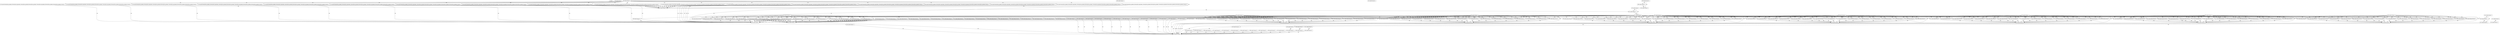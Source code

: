 digraph G {
  "1: match () ...
" [shape=box, ];
  "80: match (event_id) ...
" [shape=box, ];
  "86: match (event_id) ...
" [shape=box, ];
  "105: match (forward_flow_ip_header_2,forward_flow_udp_header_1,forward_flow_ip_header_6,forward_flow_ip_header_7,forward_flow_udp_header_0,forward_flow_ip_header_4,forward_flow_ip_header_5,event_id) ...
" [
  shape=box, ];
  "110: match (forward_flow_ip_header_2,forward_flow_udp_header_1,forward_flow_ip_header_6,forward_flow_ip_header_7,forward_flow_udp_header_0,forward_flow_ip_header_4,forward_flow_ip_header_5,event_id) ...
" [
  shape=box, ];
  "115: match (forward_flow_ip_header_2,forward_flow_udp_header_1,forward_flow_ip_header_6,forward_flow_ip_header_7,forward_flow_udp_header_0,forward_flow_ip_header_4,forward_flow_ip_header_5,event_id) ...
" [
  shape=box, ];
  "120: match (forward_flow_ip_header_2,forward_flow_udp_header_1,forward_flow_ip_header_6,forward_flow_ip_header_7,forward_flow_udp_header_0,forward_flow_ip_header_4,forward_flow_ip_header_5,event_id) ...
" [
  shape=box, ];
  "125: match (forward_flow_ip_header_2,forward_flow_udp_header_1,forward_flow_ip_header_6,forward_flow_ip_header_7,forward_flow_udp_header_0,forward_flow_ip_header_4,forward_flow_ip_header_5,event_id) ...
" [
  shape=box, ];
  "130: match (forward_flow_ip_header_2,forward_flow_udp_header_1,forward_flow_ip_header_6,forward_flow_ip_header_7,forward_flow_udp_header_0,forward_flow_ip_header_4,forward_flow_ip_header_5,event_id) ...
" [
  shape=box, ];
  "135: match (forward_flow_ip_header_2,forward_flow_udp_header_1,forward_flow_ip_header_6,forward_flow_ip_header_7,forward_flow_udp_header_0,forward_flow_ip_header_4,forward_flow_ip_header_5,event_id) ...
" [
  shape=box, ];
  "140: match (forward_flow_ip_header_2,forward_flow_udp_header_1,forward_flow_ip_header_6,forward_flow_ip_header_7,forward_flow_udp_header_0,forward_flow_ip_header_4,forward_flow_ip_header_5,event_id) ...
" [
  shape=box, ];
  "145: match (forward_flow_ip_header_2,forward_flow_udp_header_1,forward_flow_ip_header_6,forward_flow_ip_header_7,forward_flow_udp_header_0,forward_flow_ip_header_4,forward_flow_ip_header_5,event_id) ...
" [
  shape=box, ];
  "150: match (forward_flow_ip_header_2,forward_flow_udp_header_1,forward_flow_ip_header_6,forward_flow_ip_header_7,forward_flow_udp_header_0,forward_flow_ip_header_4,forward_flow_ip_header_5,event_id) ...
" [
  shape=box, ];
  "155: match (forward_flow_ip_header_2,forward_flow_udp_header_1,forward_flow_ip_header_6,forward_flow_ip_header_7,forward_flow_udp_header_0,forward_flow_ip_header_4,forward_flow_ip_header_5,event_id) ...
" [
  shape=box, ];
  "160: match (forward_flow_ip_header_2,forward_flow_udp_header_1,forward_flow_ip_header_6,forward_flow_ip_header_7,forward_flow_udp_header_0,forward_flow_ip_header_4,forward_flow_ip_header_5,event_id) ...
" [
  shape=box, ];
  "165: match (forward_flow_ip_header_2,forward_flow_udp_header_1,forward_flow_ip_header_6,forward_flow_ip_header_7,forward_flow_udp_header_0,forward_flow_ip_header_4,forward_flow_ip_header_5,event_id) ...
" [
  shape=box, ];
  "170: match (forward_flow_ip_header_2,forward_flow_udp_header_1,forward_flow_ip_header_6,forward_flow_ip_header_7,forward_flow_udp_header_0,forward_flow_ip_header_4,forward_flow_ip_header_5,event_id) ...
" [
  shape=box, ];
  "175: match (forward_flow_ip_header_2,forward_flow_udp_header_1,forward_flow_ip_header_6,forward_flow_ip_header_7,forward_flow_udp_header_0,forward_flow_ip_header_4,forward_flow_ip_header_5,event_id) ...
" [
  shape=box, ];
  "180: match (forward_flow_ip_header_2,forward_flow_udp_header_1,forward_flow_ip_header_6,forward_flow_ip_header_7,forward_flow_udp_header_0,forward_flow_ip_header_4,forward_flow_ip_header_5,event_id) ...
" [
  shape=box, ];
  "185: match (forward_flow_ip_header_2,forward_flow_udp_header_1,forward_flow_ip_header_6,forward_flow_ip_header_7,forward_flow_udp_header_0,forward_flow_ip_header_4,forward_flow_ip_header_5,event_id) ...
" [
  shape=box, ];
  "190: match (forward_flow_ip_header_2,forward_flow_udp_header_1,forward_flow_ip_header_6,forward_flow_ip_header_7,forward_flow_udp_header_0,forward_flow_ip_header_4,forward_flow_ip_header_5,event_id) ...
" [
  shape=box, ];
  "197: match (event_id) ...
" [shape=box, ];
  "200: match (event_id) ...
" [shape=box, ];
  "221: match (event_id) ...
" [shape=box, ];
  "227: match (event_id) ...
" [shape=box, ];
  "234: match (event_id) ...
" [shape=box, ];
  "240: match (event_id) ...
" [shape=box, ];
  "247: match (event_id) ...
" [shape=box, ];
  "254: match (event_id) ...
" [shape=box, ];
  "261: match (event_id) ...
" [shape=box, ];
  "268: match (event_id) ...
" [shape=box, ];
  "275: match (event_id) ...
" [shape=box, ];
  "282: match (event_id) ...
" [shape=box, ];
  "286: match (path_id,event_id) ...
" [shape=box, ];
  "291: match (path_id,event_id) ...
" [shape=box, ];
  "300: match (path_id,event_id) ...
" [shape=box, ];
  "306: match (path_id,event_id) ...
" [shape=box, ];
  "312: match (path_id,event_id) ...
" [shape=box, ];
  "318: match (path_id,event_id) ...
" [shape=box, ];
  "324: match (path_id,event_id) ...
" [shape=box, ];
  "330: match (path_id,event_id) ...
" [shape=box, ];
  "336: match (path_id,event_id) ...
" [shape=box, ];
  "339: match (path_id,event_id) ...
" [shape=box, ];
  "344: match (path_id,event_id) ...
" [shape=box, ];
  "353: match (path_id,event_id) ...
" [shape=box, ];
  "359: match (path_id,event_id) ...
" [shape=box, ];
  "365: match (path_id,event_id) ...
" [shape=box, ];
  "371: match (path_id,event_id) ...
" [shape=box, ];
  "377: match (path_id,event_id) ...
" [shape=box, ];
  "383: match (path_id,event_id) ...
" [shape=box, ];
  "389: match (path_id,event_id) ...
" [shape=box, ];
  "392: match (path_id,event_id) ...
" [shape=box, ];
  "397: match (path_id,event_id) ...
" [shape=box, ];
  "406: match (path_id,event_id) ...
" [shape=box, ];
  "412: match (path_id,event_id) ...
" [shape=box, ];
  "418: match (path_id,event_id) ...
" [shape=box, ];
  "424: match (path_id,event_id) ...
" [shape=box, ];
  "430: match (path_id,event_id) ...
" [shape=box, ];
  "436: match (path_id,event_id) ...
" [shape=box, ];
  "442: match (path_id,event_id) ...
" [shape=box, ];
  "445: match (path_id,event_id) ...
" [shape=box, ];
  "450: match (path_id,event_id) ...
" [shape=box, ];
  "459: match (path_id,event_id) ...
" [shape=box, ];
  "465: match (path_id,event_id) ...
" [shape=box, ];
  "471: match (path_id,event_id) ...
" [shape=box, ];
  "477: match (path_id,event_id) ...
" [shape=box, ];
  "483: match (path_id,event_id) ...
" [shape=box, ];
  "489: match (path_id,event_id) ...
" [shape=box, ];
  "495: match (path_id,event_id) ...
" [shape=box, ];
  "498: match (path_id,event_id) ...
" [shape=box, ];
  "503: match (path_id,event_id) ...
" [shape=box, ];
  "512: match (path_id,event_id) ...
" [shape=box, ];
  "518: match (path_id,event_id) ...
" [shape=box, ];
  "524: match (path_id,event_id) ...
" [shape=box, ];
  "530: match (path_id,event_id) ...
" [shape=box, ];
  "536: match (path_id,event_id) ...
" [shape=box, ];
  "542: match (path_id,event_id) ...
" [shape=box, ];
  "548: match (path_id,event_id) ...
" [shape=box, ];
  "551: match (path_id,event_id) ...
" [shape=box, ];
  "556: match (path_id,event_id) ...
" [shape=box, ];
  "565: match (path_id,event_id) ...
" [shape=box, ];
  "571: match (path_id,event_id) ...
" [shape=box, ];
  "577: match (path_id,event_id) ...
" [shape=box, ];
  "583: match (path_id,event_id) ...
" [shape=box, ];
  "589: match (path_id,event_id) ...
" [shape=box, ];
  "595: match (path_id,event_id) ...
" [shape=box, ];
  "601: match (path_id,event_id) ...
" [shape=box, ];
  "604: match (path_id,event_id) ...
" [shape=box, ];
  "609: match (path_id,event_id) ...
" [shape=box, ];
  "618: match (path_id,event_id) ...
" [shape=box, ];
  "624: match (path_id,event_id) ...
" [shape=box, ];
  "630: match (path_id,event_id) ...
" [shape=box, ];
  "636: match (path_id,event_id) ...
" [shape=box, ];
  "642: match (path_id,event_id) ...
" [shape=box, ];
  "648: match (path_id,event_id) ...
" [shape=box, ];
  "654: match (path_id,event_id) ...
" [shape=box, ];
  "657: match (path_id,event_id) ...
" [shape=box, ];
  "662: match (path_id,event_id) ...
" [shape=box, ];
  "671: match (path_id,event_id) ...
" [shape=box, ];
  "677: match (path_id,event_id) ...
" [shape=box, ];
  "683: match (path_id,event_id) ...
" [shape=box, ];
  "689: match (path_id,event_id) ...
" [shape=box, ];
  "695: match (path_id,event_id) ...
" [shape=box, ];
  "701: match (path_id,event_id) ...
" [shape=box, ];
  "707: match (path_id,event_id) ...
" [shape=box, ];
  "710: match (path_id,event_id) ...
" [shape=box, ];
  "715: match (path_id,event_id) ...
" [shape=box, ];
  "724: match (path_id,event_id) ...
" [shape=box, ];
  "730: match (path_id,event_id) ...
" [shape=box, ];
  "736: match (path_id,event_id) ...
" [shape=box, ];
  "742: match (path_id,event_id) ...
" [shape=box, ];
  "748: match (path_id,event_id) ...
" [shape=box, ];
  "754: match (path_id,event_id) ...
" [shape=box, ];
  "760: match (path_id,event_id) ...
" [shape=box, ];
  "763: match (path_id,event_id) ...
" [shape=box, ];
  "768: match (path_id,event_id) ...
" [shape=box, ];
  "777: match (path_id,event_id) ...
" [shape=box, ];
  "783: match (path_id,event_id) ...
" [shape=box, ];
  "789: match (path_id,event_id) ...
" [shape=box, ];
  "795: match (path_id,event_id) ...
" [shape=box, ];
  "801: match (path_id,event_id) ...
" [shape=box, ];
  "807: match (path_id,event_id) ...
" [shape=box, ];
  "813: match (path_id,event_id) ...
" [shape=box, ];
  "816: match (path_id,event_id) ...
" [shape=box, ];
  "821: match (path_id,event_id) ...
" [shape=box, ];
  "830: match (path_id,event_id) ...
" [shape=box, ];
  "836: match (path_id,event_id) ...
" [shape=box, ];
  "842: match (path_id,event_id) ...
" [shape=box, ];
  "848: match (path_id,event_id) ...
" [shape=box, ];
  "854: match (path_id,event_id) ...
" [shape=box, ];
  "860: match (path_id,event_id) ...
" [shape=box, ];
  "866: match (path_id,event_id) ...
" [shape=box, ];
  "869: match (path_id,event_id) ...
" [shape=box, ];
  "874: match (path_id,event_id) ...
" [shape=box, ];
  "883: match (path_id,event_id) ...
" [shape=box, ];
  "889: match (path_id,event_id) ...
" [shape=box, ];
  "895: match (path_id,event_id) ...
" [shape=box, ];
  "901: match (path_id,event_id) ...
" [shape=box, ];
  "907: match (path_id,event_id) ...
" [shape=box, ];
  "913: match (path_id,event_id) ...
" [shape=box, ];
  "919: match (path_id,event_id) ...
" [shape=box, ];
  "922: match (path_id,event_id) ...
" [shape=box, ];
  "927: match (path_id,event_id) ...
" [shape=box, ];
  "936: match (path_id,event_id) ...
" [shape=box, ];
  "942: match (path_id,event_id) ...
" [shape=box, ];
  "948: match (path_id,event_id) ...
" [shape=box, ];
  "954: match (path_id,event_id) ...
" [shape=box, ];
  "960: match (path_id,event_id) ...
" [shape=box, ];
  "966: match (path_id,event_id) ...
" [shape=box, ];
  "972: match (path_id,event_id) ...
" [shape=box, ];
  "975: match (path_id,event_id) ...
" [shape=box, ];
  "980: match (path_id,event_id) ...
" [shape=box, ];
  "989: match (path_id,event_id) ...
" [shape=box, ];
  "995: match (path_id,event_id) ...
" [shape=box, ];
  "1001: match (path_id,event_id) ...
" [shape=box, ];
  "1007: match (path_id,event_id) ...
" [shape=box, ];
  "1013: match (path_id,event_id) ...
" [shape=box, ];
  "1019: match (path_id,event_id) ...
" [shape=box, ];
  "1025: match (path_id,event_id) ...
" [shape=box, ];
  "1028: match (path_id,event_id) ...
" [shape=box, ];
  "1033: match (path_id,event_id) ...
" [shape=box, ];
  "1042: match (path_id,event_id) ...
" [shape=box, ];
  "1048: match (path_id,event_id) ...
" [shape=box, ];
  "1054: match (path_id,event_id) ...
" [shape=box, ];
  "1060: match (path_id,event_id) ...
" [shape=box, ];
  "1066: match (path_id,event_id) ...
" [shape=box, ];
  "1072: match (path_id,event_id) ...
" [shape=box, ];
  "1078: match (path_id,event_id) ...
" [shape=box, ];
  "1081: match (path_id,event_id) ...
" [shape=box, ];
  "1086: match (path_id,event_id) ...
" [shape=box, ];
  "1095: match (path_id,event_id) ...
" [shape=box, ];
  "1101: match (path_id,event_id) ...
" [shape=box, ];
  "1107: match (path_id,event_id) ...
" [shape=box, ];
  "1113: match (path_id,event_id) ...
" [shape=box, ];
  "1119: match (path_id,event_id) ...
" [shape=box, ];
  "1125: match (path_id,event_id) ...
" [shape=box, ];
  "1131: match (path_id,event_id) ...
" [shape=box, ];
  "1134: match (path_id,event_id) ...
" [shape=box, ];
  "1141: match (event_id) ...
" [shape=box, ];
  "1162: match (event_id) ...
" [shape=box, ];
  "1167: match (event_id) ...
" [shape=box, ];
  "1172: match (event_id) ...
" [shape=box, ];
  "1178: match (event_id) ...
" [shape=box, ];
  "1180: match (event_id) ...
" [shape=box, ];
  "1186: match (event_id) ...
" [shape=box, ];
  "1192: match (event_id) ...
" [shape=box, ];
  "1199: match (event_id) ...
" [shape=box, ];
  "1204: match (event_id) ...
" [shape=box, ];
  "1211: match (event_id) ...
" [shape=box, ];
  "1214: match (event_id) ...
" [shape=box, ];
  "1218: match (event_id) ...
" [shape=box, ];
  "1222: match (event_id) ...
" [shape=box, ];
  "1228: match (event_id) ...
" [shape=box, ];
  "1232: match (event_id) ...
" [shape=box, ];
  "1236: match (event_id) ...
" [shape=box, ];
  "1240: match (event_id) ...
" [shape=box, ];
  "1244: match (event_id) ...
" [shape=box, ];
  "1248: match (event_id) ...
" [shape=box, ];
  "1252: match (event_id) ...
" [shape=box, ];
  "1256: match (event_id) ...
" [shape=box, ];
  "1260: match (event_id) ...
" [shape=box, ];
  "1266: match (event_id) ...
" [shape=box, ];
  "1272: match (event_id) ...
" [shape=box, ];
  "1278: match (event_id) ...
" [shape=box, ];
  "1284: match (event_id) ...
" [shape=box, ];
  "1290: match (event_id) ...
" [shape=box, ];
  "1296: match (event_id) ...
" [shape=box, ];
  "1302: match (event_id) ...
" [shape=box, ];
  "1308: match (event_id) ...
" [shape=box, ];
  "1314: match (event_id) ...
" [shape=box, ];
  "1318: match (event_id) ...
" [shape=box, ];
  "1322: match (event_id) ...
" [shape=box, ];
  "1326: match (event_id) ...
" [shape=box, ];
  "1330: match (event_id) ...
" [shape=box, ];
  "1334: match (event_id) ...
" [shape=box, ];
  "1338: match (event_id) ...
" [shape=box, ];
  "1342: match (event_id) ...
" [shape=box, ];
  "1346: match (event_id) ...
" [shape=box, ];
  "1350: match (event_id) ...
" [shape=box, ];
  "1354: match (event_id) ...
" [shape=box, ];
  "1358: match (event_id) ...
" [shape=box, ];
  "1362: match (event_id) ...
" [shape=box, ];
  "1366: match (event_id) ...
" [shape=box, ];
  "1370: match (event_id) ...
" [shape=box, ];
  "1374: match (event_id) ...
" [shape=box, ];
  "1378: match (event_id) ...
" [shape=box, ];
  "1382: match (event_id) ...
" [shape=box, ];
  "1500: match (event_id) ...
" [shape=box, ];
  "1542: match (event_id) ...
" [shape=box, ];
  "1546: match (event_id) ...
" [shape=box, ];
  "1565: match (event_id) ...
" [shape=box, ];
  "1613: match (event_id) ...
" [shape=box, ];
  
  
  "86: match (event_id) ...
" -> "105: match (forward_flow_ip_header_2,forward_flow_udp_header_1,forward_flow_ip_header_6,forward_flow_ip_header_7,forward_flow_udp_header_0,forward_flow_ip_header_4,forward_flow_ip_header_5,event_id) ...
" [
  label="WW", ];
  "86: match (event_id) ...
" -> "110: match (forward_flow_ip_header_2,forward_flow_udp_header_1,forward_flow_ip_header_6,forward_flow_ip_header_7,forward_flow_udp_header_0,forward_flow_ip_header_4,forward_flow_ip_header_5,event_id) ...
" [
  label="WW", ];
  "86: match (event_id) ...
" -> "115: match (forward_flow_ip_header_2,forward_flow_udp_header_1,forward_flow_ip_header_6,forward_flow_ip_header_7,forward_flow_udp_header_0,forward_flow_ip_header_4,forward_flow_ip_header_5,event_id) ...
" [
  label="WW", ];
  "86: match (event_id) ...
" -> "120: match (forward_flow_ip_header_2,forward_flow_udp_header_1,forward_flow_ip_header_6,forward_flow_ip_header_7,forward_flow_udp_header_0,forward_flow_ip_header_4,forward_flow_ip_header_5,event_id) ...
" [
  label="WW", ];
  "86: match (event_id) ...
" -> "125: match (forward_flow_ip_header_2,forward_flow_udp_header_1,forward_flow_ip_header_6,forward_flow_ip_header_7,forward_flow_udp_header_0,forward_flow_ip_header_4,forward_flow_ip_header_5,event_id) ...
" [
  label="WW", ];
  "86: match (event_id) ...
" -> "130: match (forward_flow_ip_header_2,forward_flow_udp_header_1,forward_flow_ip_header_6,forward_flow_ip_header_7,forward_flow_udp_header_0,forward_flow_ip_header_4,forward_flow_ip_header_5,event_id) ...
" [
  label="WW", ];
  "86: match (event_id) ...
" -> "135: match (forward_flow_ip_header_2,forward_flow_udp_header_1,forward_flow_ip_header_6,forward_flow_ip_header_7,forward_flow_udp_header_0,forward_flow_ip_header_4,forward_flow_ip_header_5,event_id) ...
" [
  label="WW", ];
  "86: match (event_id) ...
" -> "140: match (forward_flow_ip_header_2,forward_flow_udp_header_1,forward_flow_ip_header_6,forward_flow_ip_header_7,forward_flow_udp_header_0,forward_flow_ip_header_4,forward_flow_ip_header_5,event_id) ...
" [
  label="WW", ];
  "86: match (event_id) ...
" -> "145: match (forward_flow_ip_header_2,forward_flow_udp_header_1,forward_flow_ip_header_6,forward_flow_ip_header_7,forward_flow_udp_header_0,forward_flow_ip_header_4,forward_flow_ip_header_5,event_id) ...
" [
  label="WW", ];
  "86: match (event_id) ...
" -> "150: match (forward_flow_ip_header_2,forward_flow_udp_header_1,forward_flow_ip_header_6,forward_flow_ip_header_7,forward_flow_udp_header_0,forward_flow_ip_header_4,forward_flow_ip_header_5,event_id) ...
" [
  label="WW", ];
  "86: match (event_id) ...
" -> "155: match (forward_flow_ip_header_2,forward_flow_udp_header_1,forward_flow_ip_header_6,forward_flow_ip_header_7,forward_flow_udp_header_0,forward_flow_ip_header_4,forward_flow_ip_header_5,event_id) ...
" [
  label="WW", ];
  "86: match (event_id) ...
" -> "160: match (forward_flow_ip_header_2,forward_flow_udp_header_1,forward_flow_ip_header_6,forward_flow_ip_header_7,forward_flow_udp_header_0,forward_flow_ip_header_4,forward_flow_ip_header_5,event_id) ...
" [
  label="WW", ];
  "86: match (event_id) ...
" -> "165: match (forward_flow_ip_header_2,forward_flow_udp_header_1,forward_flow_ip_header_6,forward_flow_ip_header_7,forward_flow_udp_header_0,forward_flow_ip_header_4,forward_flow_ip_header_5,event_id) ...
" [
  label="WW", ];
  "86: match (event_id) ...
" -> "170: match (forward_flow_ip_header_2,forward_flow_udp_header_1,forward_flow_ip_header_6,forward_flow_ip_header_7,forward_flow_udp_header_0,forward_flow_ip_header_4,forward_flow_ip_header_5,event_id) ...
" [
  label="WW", ];
  "86: match (event_id) ...
" -> "175: match (forward_flow_ip_header_2,forward_flow_udp_header_1,forward_flow_ip_header_6,forward_flow_ip_header_7,forward_flow_udp_header_0,forward_flow_ip_header_4,forward_flow_ip_header_5,event_id) ...
" [
  label="WW", ];
  "86: match (event_id) ...
" -> "180: match (forward_flow_ip_header_2,forward_flow_udp_header_1,forward_flow_ip_header_6,forward_flow_ip_header_7,forward_flow_udp_header_0,forward_flow_ip_header_4,forward_flow_ip_header_5,event_id) ...
" [
  label="WW", ];
  "86: match (event_id) ...
" -> "185: match (forward_flow_ip_header_2,forward_flow_udp_header_1,forward_flow_ip_header_6,forward_flow_ip_header_7,forward_flow_udp_header_0,forward_flow_ip_header_4,forward_flow_ip_header_5,event_id) ...
" [
  label="WW", ];
  "86: match (event_id) ...
" -> "190: match (forward_flow_ip_header_2,forward_flow_udp_header_1,forward_flow_ip_header_6,forward_flow_ip_header_7,forward_flow_udp_header_0,forward_flow_ip_header_4,forward_flow_ip_header_5,event_id) ...
" [
  label="WW", ];
  "86: match (event_id) ...
" -> "200: match (event_id) ...
" [label="WR", ];
  "105: match (forward_flow_ip_header_2,forward_flow_udp_header_1,forward_flow_ip_header_6,forward_flow_ip_header_7,forward_flow_udp_header_0,forward_flow_ip_header_4,forward_flow_ip_header_5,event_id) ...
" -> "200: match (event_id) ...
" [
  label="WR", ];
  "105: match (forward_flow_ip_header_2,forward_flow_udp_header_1,forward_flow_ip_header_6,forward_flow_ip_header_7,forward_flow_udp_header_0,forward_flow_ip_header_4,forward_flow_ip_header_5,event_id) ...
" -> "1542: match (event_id) ...
" [
  label="RW", ];
  "110: match (forward_flow_ip_header_2,forward_flow_udp_header_1,forward_flow_ip_header_6,forward_flow_ip_header_7,forward_flow_udp_header_0,forward_flow_ip_header_4,forward_flow_ip_header_5,event_id) ...
" -> "200: match (event_id) ...
" [
  label="WR", ];
  "110: match (forward_flow_ip_header_2,forward_flow_udp_header_1,forward_flow_ip_header_6,forward_flow_ip_header_7,forward_flow_udp_header_0,forward_flow_ip_header_4,forward_flow_ip_header_5,event_id) ...
" -> "1542: match (event_id) ...
" [
  label="RW", ];
  "115: match (forward_flow_ip_header_2,forward_flow_udp_header_1,forward_flow_ip_header_6,forward_flow_ip_header_7,forward_flow_udp_header_0,forward_flow_ip_header_4,forward_flow_ip_header_5,event_id) ...
" -> "200: match (event_id) ...
" [
  label="WR", ];
  "115: match (forward_flow_ip_header_2,forward_flow_udp_header_1,forward_flow_ip_header_6,forward_flow_ip_header_7,forward_flow_udp_header_0,forward_flow_ip_header_4,forward_flow_ip_header_5,event_id) ...
" -> "1542: match (event_id) ...
" [
  label="RW", ];
  "120: match (forward_flow_ip_header_2,forward_flow_udp_header_1,forward_flow_ip_header_6,forward_flow_ip_header_7,forward_flow_udp_header_0,forward_flow_ip_header_4,forward_flow_ip_header_5,event_id) ...
" -> "200: match (event_id) ...
" [
  label="WR", ];
  "120: match (forward_flow_ip_header_2,forward_flow_udp_header_1,forward_flow_ip_header_6,forward_flow_ip_header_7,forward_flow_udp_header_0,forward_flow_ip_header_4,forward_flow_ip_header_5,event_id) ...
" -> "1542: match (event_id) ...
" [
  label="RW", ];
  "125: match (forward_flow_ip_header_2,forward_flow_udp_header_1,forward_flow_ip_header_6,forward_flow_ip_header_7,forward_flow_udp_header_0,forward_flow_ip_header_4,forward_flow_ip_header_5,event_id) ...
" -> "200: match (event_id) ...
" [
  label="WR", ];
  "125: match (forward_flow_ip_header_2,forward_flow_udp_header_1,forward_flow_ip_header_6,forward_flow_ip_header_7,forward_flow_udp_header_0,forward_flow_ip_header_4,forward_flow_ip_header_5,event_id) ...
" -> "1542: match (event_id) ...
" [
  label="RW", ];
  "130: match (forward_flow_ip_header_2,forward_flow_udp_header_1,forward_flow_ip_header_6,forward_flow_ip_header_7,forward_flow_udp_header_0,forward_flow_ip_header_4,forward_flow_ip_header_5,event_id) ...
" -> "200: match (event_id) ...
" [
  label="WR", ];
  "130: match (forward_flow_ip_header_2,forward_flow_udp_header_1,forward_flow_ip_header_6,forward_flow_ip_header_7,forward_flow_udp_header_0,forward_flow_ip_header_4,forward_flow_ip_header_5,event_id) ...
" -> "1542: match (event_id) ...
" [
  label="RW", ];
  "135: match (forward_flow_ip_header_2,forward_flow_udp_header_1,forward_flow_ip_header_6,forward_flow_ip_header_7,forward_flow_udp_header_0,forward_flow_ip_header_4,forward_flow_ip_header_5,event_id) ...
" -> "200: match (event_id) ...
" [
  label="WR", ];
  "135: match (forward_flow_ip_header_2,forward_flow_udp_header_1,forward_flow_ip_header_6,forward_flow_ip_header_7,forward_flow_udp_header_0,forward_flow_ip_header_4,forward_flow_ip_header_5,event_id) ...
" -> "1542: match (event_id) ...
" [
  label="RW", ];
  "140: match (forward_flow_ip_header_2,forward_flow_udp_header_1,forward_flow_ip_header_6,forward_flow_ip_header_7,forward_flow_udp_header_0,forward_flow_ip_header_4,forward_flow_ip_header_5,event_id) ...
" -> "200: match (event_id) ...
" [
  label="WR", ];
  "140: match (forward_flow_ip_header_2,forward_flow_udp_header_1,forward_flow_ip_header_6,forward_flow_ip_header_7,forward_flow_udp_header_0,forward_flow_ip_header_4,forward_flow_ip_header_5,event_id) ...
" -> "1542: match (event_id) ...
" [
  label="RW", ];
  "145: match (forward_flow_ip_header_2,forward_flow_udp_header_1,forward_flow_ip_header_6,forward_flow_ip_header_7,forward_flow_udp_header_0,forward_flow_ip_header_4,forward_flow_ip_header_5,event_id) ...
" -> "200: match (event_id) ...
" [
  label="WR", ];
  "145: match (forward_flow_ip_header_2,forward_flow_udp_header_1,forward_flow_ip_header_6,forward_flow_ip_header_7,forward_flow_udp_header_0,forward_flow_ip_header_4,forward_flow_ip_header_5,event_id) ...
" -> "1542: match (event_id) ...
" [
  label="RW", ];
  "150: match (forward_flow_ip_header_2,forward_flow_udp_header_1,forward_flow_ip_header_6,forward_flow_ip_header_7,forward_flow_udp_header_0,forward_flow_ip_header_4,forward_flow_ip_header_5,event_id) ...
" -> "200: match (event_id) ...
" [
  label="WR", ];
  "150: match (forward_flow_ip_header_2,forward_flow_udp_header_1,forward_flow_ip_header_6,forward_flow_ip_header_7,forward_flow_udp_header_0,forward_flow_ip_header_4,forward_flow_ip_header_5,event_id) ...
" -> "1542: match (event_id) ...
" [
  label="RW", ];
  "155: match (forward_flow_ip_header_2,forward_flow_udp_header_1,forward_flow_ip_header_6,forward_flow_ip_header_7,forward_flow_udp_header_0,forward_flow_ip_header_4,forward_flow_ip_header_5,event_id) ...
" -> "200: match (event_id) ...
" [
  label="WR", ];
  "155: match (forward_flow_ip_header_2,forward_flow_udp_header_1,forward_flow_ip_header_6,forward_flow_ip_header_7,forward_flow_udp_header_0,forward_flow_ip_header_4,forward_flow_ip_header_5,event_id) ...
" -> "1542: match (event_id) ...
" [
  label="RW", ];
  "160: match (forward_flow_ip_header_2,forward_flow_udp_header_1,forward_flow_ip_header_6,forward_flow_ip_header_7,forward_flow_udp_header_0,forward_flow_ip_header_4,forward_flow_ip_header_5,event_id) ...
" -> "200: match (event_id) ...
" [
  label="WR", ];
  "160: match (forward_flow_ip_header_2,forward_flow_udp_header_1,forward_flow_ip_header_6,forward_flow_ip_header_7,forward_flow_udp_header_0,forward_flow_ip_header_4,forward_flow_ip_header_5,event_id) ...
" -> "1542: match (event_id) ...
" [
  label="RW", ];
  "165: match (forward_flow_ip_header_2,forward_flow_udp_header_1,forward_flow_ip_header_6,forward_flow_ip_header_7,forward_flow_udp_header_0,forward_flow_ip_header_4,forward_flow_ip_header_5,event_id) ...
" -> "200: match (event_id) ...
" [
  label="WR", ];
  "165: match (forward_flow_ip_header_2,forward_flow_udp_header_1,forward_flow_ip_header_6,forward_flow_ip_header_7,forward_flow_udp_header_0,forward_flow_ip_header_4,forward_flow_ip_header_5,event_id) ...
" -> "1542: match (event_id) ...
" [
  label="RW", ];
  "170: match (forward_flow_ip_header_2,forward_flow_udp_header_1,forward_flow_ip_header_6,forward_flow_ip_header_7,forward_flow_udp_header_0,forward_flow_ip_header_4,forward_flow_ip_header_5,event_id) ...
" -> "200: match (event_id) ...
" [
  label="WR", ];
  "170: match (forward_flow_ip_header_2,forward_flow_udp_header_1,forward_flow_ip_header_6,forward_flow_ip_header_7,forward_flow_udp_header_0,forward_flow_ip_header_4,forward_flow_ip_header_5,event_id) ...
" -> "1542: match (event_id) ...
" [
  label="RW", ];
  "175: match (forward_flow_ip_header_2,forward_flow_udp_header_1,forward_flow_ip_header_6,forward_flow_ip_header_7,forward_flow_udp_header_0,forward_flow_ip_header_4,forward_flow_ip_header_5,event_id) ...
" -> "200: match (event_id) ...
" [
  label="WR", ];
  "175: match (forward_flow_ip_header_2,forward_flow_udp_header_1,forward_flow_ip_header_6,forward_flow_ip_header_7,forward_flow_udp_header_0,forward_flow_ip_header_4,forward_flow_ip_header_5,event_id) ...
" -> "1542: match (event_id) ...
" [
  label="RW", ];
  "180: match (forward_flow_ip_header_2,forward_flow_udp_header_1,forward_flow_ip_header_6,forward_flow_ip_header_7,forward_flow_udp_header_0,forward_flow_ip_header_4,forward_flow_ip_header_5,event_id) ...
" -> "200: match (event_id) ...
" [
  label="WR", ];
  "180: match (forward_flow_ip_header_2,forward_flow_udp_header_1,forward_flow_ip_header_6,forward_flow_ip_header_7,forward_flow_udp_header_0,forward_flow_ip_header_4,forward_flow_ip_header_5,event_id) ...
" -> "1542: match (event_id) ...
" [
  label="RW", ];
  "185: match (forward_flow_ip_header_2,forward_flow_udp_header_1,forward_flow_ip_header_6,forward_flow_ip_header_7,forward_flow_udp_header_0,forward_flow_ip_header_4,forward_flow_ip_header_5,event_id) ...
" -> "200: match (event_id) ...
" [
  label="WR", ];
  "185: match (forward_flow_ip_header_2,forward_flow_udp_header_1,forward_flow_ip_header_6,forward_flow_ip_header_7,forward_flow_udp_header_0,forward_flow_ip_header_4,forward_flow_ip_header_5,event_id) ...
" -> "1542: match (event_id) ...
" [
  label="RW", ];
  "190: match (forward_flow_ip_header_2,forward_flow_udp_header_1,forward_flow_ip_header_6,forward_flow_ip_header_7,forward_flow_udp_header_0,forward_flow_ip_header_4,forward_flow_ip_header_5,event_id) ...
" -> "200: match (event_id) ...
" [
  label="WR", ];
  "190: match (forward_flow_ip_header_2,forward_flow_udp_header_1,forward_flow_ip_header_6,forward_flow_ip_header_7,forward_flow_udp_header_0,forward_flow_ip_header_4,forward_flow_ip_header_5,event_id) ...
" -> "1542: match (event_id) ...
" [
  label="RW", ];
  "197: match (event_id) ...
" -> "221: match (event_id) ...
" [label="WW", ];
  "197: match (event_id) ...
" -> "227: match (event_id) ...
" [label="WR", ];
  "200: match (event_id) ...
" -> "221: match (event_id) ...
" [label="WR", ];
  "221: match (event_id) ...
" -> "227: match (event_id) ...
" [label="WR", ];
  "227: match (event_id) ...
" -> "286: match (path_id,event_id) ...
" [
  label="WR", ];
  "227: match (event_id) ...
" -> "291: match (path_id,event_id) ...
" [
  label="WR", ];
  "227: match (event_id) ...
" -> "300: match (path_id,event_id) ...
" [
  label="WR", ];
  "227: match (event_id) ...
" -> "306: match (path_id,event_id) ...
" [
  label="WR", ];
  "227: match (event_id) ...
" -> "312: match (path_id,event_id) ...
" [
  label="WR", ];
  "227: match (event_id) ...
" -> "318: match (path_id,event_id) ...
" [
  label="WR", ];
  "227: match (event_id) ...
" -> "324: match (path_id,event_id) ...
" [
  label="WR", ];
  "227: match (event_id) ...
" -> "330: match (path_id,event_id) ...
" [
  label="WR", ];
  "227: match (event_id) ...
" -> "336: match (path_id,event_id) ...
" [
  label="WR", ];
  "227: match (event_id) ...
" -> "339: match (path_id,event_id) ...
" [
  label="WR", ];
  "227: match (event_id) ...
" -> "344: match (path_id,event_id) ...
" [
  label="WR", ];
  "227: match (event_id) ...
" -> "353: match (path_id,event_id) ...
" [
  label="WR", ];
  "227: match (event_id) ...
" -> "359: match (path_id,event_id) ...
" [
  label="WR", ];
  "227: match (event_id) ...
" -> "365: match (path_id,event_id) ...
" [
  label="WR", ];
  "227: match (event_id) ...
" -> "371: match (path_id,event_id) ...
" [
  label="WR", ];
  "227: match (event_id) ...
" -> "377: match (path_id,event_id) ...
" [
  label="WR", ];
  "227: match (event_id) ...
" -> "383: match (path_id,event_id) ...
" [
  label="WR", ];
  "227: match (event_id) ...
" -> "389: match (path_id,event_id) ...
" [
  label="WR", ];
  "227: match (event_id) ...
" -> "392: match (path_id,event_id) ...
" [
  label="WR", ];
  "227: match (event_id) ...
" -> "397: match (path_id,event_id) ...
" [
  label="WR", ];
  "227: match (event_id) ...
" -> "406: match (path_id,event_id) ...
" [
  label="WR", ];
  "227: match (event_id) ...
" -> "412: match (path_id,event_id) ...
" [
  label="WR", ];
  "227: match (event_id) ...
" -> "418: match (path_id,event_id) ...
" [
  label="WR", ];
  "227: match (event_id) ...
" -> "424: match (path_id,event_id) ...
" [
  label="WR", ];
  "227: match (event_id) ...
" -> "430: match (path_id,event_id) ...
" [
  label="WR", ];
  "227: match (event_id) ...
" -> "436: match (path_id,event_id) ...
" [
  label="WR", ];
  "227: match (event_id) ...
" -> "442: match (path_id,event_id) ...
" [
  label="WR", ];
  "227: match (event_id) ...
" -> "445: match (path_id,event_id) ...
" [
  label="WR", ];
  "227: match (event_id) ...
" -> "450: match (path_id,event_id) ...
" [
  label="WR", ];
  "227: match (event_id) ...
" -> "459: match (path_id,event_id) ...
" [
  label="WR", ];
  "227: match (event_id) ...
" -> "465: match (path_id,event_id) ...
" [
  label="WR", ];
  "227: match (event_id) ...
" -> "471: match (path_id,event_id) ...
" [
  label="WR", ];
  "227: match (event_id) ...
" -> "477: match (path_id,event_id) ...
" [
  label="WR", ];
  "227: match (event_id) ...
" -> "483: match (path_id,event_id) ...
" [
  label="WR", ];
  "227: match (event_id) ...
" -> "489: match (path_id,event_id) ...
" [
  label="WR", ];
  "227: match (event_id) ...
" -> "495: match (path_id,event_id) ...
" [
  label="WR", ];
  "227: match (event_id) ...
" -> "498: match (path_id,event_id) ...
" [
  label="WR", ];
  "227: match (event_id) ...
" -> "503: match (path_id,event_id) ...
" [
  label="WR", ];
  "227: match (event_id) ...
" -> "512: match (path_id,event_id) ...
" [
  label="WR", ];
  "227: match (event_id) ...
" -> "518: match (path_id,event_id) ...
" [
  label="WR", ];
  "227: match (event_id) ...
" -> "524: match (path_id,event_id) ...
" [
  label="WR", ];
  "227: match (event_id) ...
" -> "530: match (path_id,event_id) ...
" [
  label="WR", ];
  "227: match (event_id) ...
" -> "536: match (path_id,event_id) ...
" [
  label="WR", ];
  "227: match (event_id) ...
" -> "542: match (path_id,event_id) ...
" [
  label="WR", ];
  "227: match (event_id) ...
" -> "548: match (path_id,event_id) ...
" [
  label="WR", ];
  "227: match (event_id) ...
" -> "551: match (path_id,event_id) ...
" [
  label="WR", ];
  "227: match (event_id) ...
" -> "556: match (path_id,event_id) ...
" [
  label="WR", ];
  "227: match (event_id) ...
" -> "565: match (path_id,event_id) ...
" [
  label="WR", ];
  "227: match (event_id) ...
" -> "571: match (path_id,event_id) ...
" [
  label="WR", ];
  "227: match (event_id) ...
" -> "577: match (path_id,event_id) ...
" [
  label="WR", ];
  "227: match (event_id) ...
" -> "583: match (path_id,event_id) ...
" [
  label="WR", ];
  "227: match (event_id) ...
" -> "589: match (path_id,event_id) ...
" [
  label="WR", ];
  "227: match (event_id) ...
" -> "595: match (path_id,event_id) ...
" [
  label="WR", ];
  "227: match (event_id) ...
" -> "601: match (path_id,event_id) ...
" [
  label="WR", ];
  "227: match (event_id) ...
" -> "604: match (path_id,event_id) ...
" [
  label="WR", ];
  "227: match (event_id) ...
" -> "609: match (path_id,event_id) ...
" [
  label="WR", ];
  "227: match (event_id) ...
" -> "618: match (path_id,event_id) ...
" [
  label="WR", ];
  "227: match (event_id) ...
" -> "624: match (path_id,event_id) ...
" [
  label="WR", ];
  "227: match (event_id) ...
" -> "630: match (path_id,event_id) ...
" [
  label="WR", ];
  "227: match (event_id) ...
" -> "636: match (path_id,event_id) ...
" [
  label="WR", ];
  "227: match (event_id) ...
" -> "642: match (path_id,event_id) ...
" [
  label="WR", ];
  "227: match (event_id) ...
" -> "648: match (path_id,event_id) ...
" [
  label="WR", ];
  "227: match (event_id) ...
" -> "654: match (path_id,event_id) ...
" [
  label="WR", ];
  "227: match (event_id) ...
" -> "657: match (path_id,event_id) ...
" [
  label="WR", ];
  "227: match (event_id) ...
" -> "662: match (path_id,event_id) ...
" [
  label="WR", ];
  "227: match (event_id) ...
" -> "671: match (path_id,event_id) ...
" [
  label="WR", ];
  "227: match (event_id) ...
" -> "677: match (path_id,event_id) ...
" [
  label="WR", ];
  "227: match (event_id) ...
" -> "683: match (path_id,event_id) ...
" [
  label="WR", ];
  "227: match (event_id) ...
" -> "689: match (path_id,event_id) ...
" [
  label="WR", ];
  "227: match (event_id) ...
" -> "695: match (path_id,event_id) ...
" [
  label="WR", ];
  "227: match (event_id) ...
" -> "701: match (path_id,event_id) ...
" [
  label="WR", ];
  "227: match (event_id) ...
" -> "707: match (path_id,event_id) ...
" [
  label="WR", ];
  "227: match (event_id) ...
" -> "710: match (path_id,event_id) ...
" [
  label="WR", ];
  "227: match (event_id) ...
" -> "715: match (path_id,event_id) ...
" [
  label="WR", ];
  "227: match (event_id) ...
" -> "724: match (path_id,event_id) ...
" [
  label="WR", ];
  "227: match (event_id) ...
" -> "730: match (path_id,event_id) ...
" [
  label="WR", ];
  "227: match (event_id) ...
" -> "736: match (path_id,event_id) ...
" [
  label="WR", ];
  "227: match (event_id) ...
" -> "742: match (path_id,event_id) ...
" [
  label="WR", ];
  "227: match (event_id) ...
" -> "748: match (path_id,event_id) ...
" [
  label="WR", ];
  "227: match (event_id) ...
" -> "754: match (path_id,event_id) ...
" [
  label="WR", ];
  "227: match (event_id) ...
" -> "760: match (path_id,event_id) ...
" [
  label="WR", ];
  "227: match (event_id) ...
" -> "763: match (path_id,event_id) ...
" [
  label="WR", ];
  "227: match (event_id) ...
" -> "768: match (path_id,event_id) ...
" [
  label="WR", ];
  "227: match (event_id) ...
" -> "777: match (path_id,event_id) ...
" [
  label="WR", ];
  "227: match (event_id) ...
" -> "783: match (path_id,event_id) ...
" [
  label="WR", ];
  "227: match (event_id) ...
" -> "789: match (path_id,event_id) ...
" [
  label="WR", ];
  "227: match (event_id) ...
" -> "795: match (path_id,event_id) ...
" [
  label="WR", ];
  "227: match (event_id) ...
" -> "801: match (path_id,event_id) ...
" [
  label="WR", ];
  "227: match (event_id) ...
" -> "807: match (path_id,event_id) ...
" [
  label="WR", ];
  "227: match (event_id) ...
" -> "813: match (path_id,event_id) ...
" [
  label="WR", ];
  "227: match (event_id) ...
" -> "816: match (path_id,event_id) ...
" [
  label="WR", ];
  "227: match (event_id) ...
" -> "821: match (path_id,event_id) ...
" [
  label="WR", ];
  "227: match (event_id) ...
" -> "830: match (path_id,event_id) ...
" [
  label="WR", ];
  "227: match (event_id) ...
" -> "836: match (path_id,event_id) ...
" [
  label="WR", ];
  "227: match (event_id) ...
" -> "842: match (path_id,event_id) ...
" [
  label="WR", ];
  "227: match (event_id) ...
" -> "848: match (path_id,event_id) ...
" [
  label="WR", ];
  "227: match (event_id) ...
" -> "854: match (path_id,event_id) ...
" [
  label="WR", ];
  "227: match (event_id) ...
" -> "860: match (path_id,event_id) ...
" [
  label="WR", ];
  "227: match (event_id) ...
" -> "866: match (path_id,event_id) ...
" [
  label="WR", ];
  "227: match (event_id) ...
" -> "869: match (path_id,event_id) ...
" [
  label="WR", ];
  "227: match (event_id) ...
" -> "874: match (path_id,event_id) ...
" [
  label="WR", ];
  "227: match (event_id) ...
" -> "883: match (path_id,event_id) ...
" [
  label="WR", ];
  "227: match (event_id) ...
" -> "889: match (path_id,event_id) ...
" [
  label="WR", ];
  "227: match (event_id) ...
" -> "895: match (path_id,event_id) ...
" [
  label="WR", ];
  "227: match (event_id) ...
" -> "901: match (path_id,event_id) ...
" [
  label="WR", ];
  "227: match (event_id) ...
" -> "907: match (path_id,event_id) ...
" [
  label="WR", ];
  "227: match (event_id) ...
" -> "913: match (path_id,event_id) ...
" [
  label="WR", ];
  "227: match (event_id) ...
" -> "919: match (path_id,event_id) ...
" [
  label="WR", ];
  "227: match (event_id) ...
" -> "922: match (path_id,event_id) ...
" [
  label="WR", ];
  "227: match (event_id) ...
" -> "927: match (path_id,event_id) ...
" [
  label="WR", ];
  "227: match (event_id) ...
" -> "936: match (path_id,event_id) ...
" [
  label="WR", ];
  "227: match (event_id) ...
" -> "942: match (path_id,event_id) ...
" [
  label="WR", ];
  "227: match (event_id) ...
" -> "948: match (path_id,event_id) ...
" [
  label="WR", ];
  "227: match (event_id) ...
" -> "954: match (path_id,event_id) ...
" [
  label="WR", ];
  "227: match (event_id) ...
" -> "960: match (path_id,event_id) ...
" [
  label="WR", ];
  "227: match (event_id) ...
" -> "966: match (path_id,event_id) ...
" [
  label="WR", ];
  "227: match (event_id) ...
" -> "972: match (path_id,event_id) ...
" [
  label="WR", ];
  "227: match (event_id) ...
" -> "975: match (path_id,event_id) ...
" [
  label="WR", ];
  "227: match (event_id) ...
" -> "980: match (path_id,event_id) ...
" [
  label="WR", ];
  "227: match (event_id) ...
" -> "989: match (path_id,event_id) ...
" [
  label="WR", ];
  "227: match (event_id) ...
" -> "995: match (path_id,event_id) ...
" [
  label="WR", ];
  "227: match (event_id) ...
" -> "1001: match (path_id,event_id) ...
" [
  label="WR", ];
  "227: match (event_id) ...
" -> "1007: match (path_id,event_id) ...
" [
  label="WR", ];
  "227: match (event_id) ...
" -> "1013: match (path_id,event_id) ...
" [
  label="WR", ];
  "227: match (event_id) ...
" -> "1019: match (path_id,event_id) ...
" [
  label="WR", ];
  "227: match (event_id) ...
" -> "1025: match (path_id,event_id) ...
" [
  label="WR", ];
  "227: match (event_id) ...
" -> "1028: match (path_id,event_id) ...
" [
  label="WR", ];
  "227: match (event_id) ...
" -> "1033: match (path_id,event_id) ...
" [
  label="WR", ];
  "227: match (event_id) ...
" -> "1042: match (path_id,event_id) ...
" [
  label="WR", ];
  "227: match (event_id) ...
" -> "1048: match (path_id,event_id) ...
" [
  label="WR", ];
  "227: match (event_id) ...
" -> "1054: match (path_id,event_id) ...
" [
  label="WR", ];
  "227: match (event_id) ...
" -> "1060: match (path_id,event_id) ...
" [
  label="WR", ];
  "227: match (event_id) ...
" -> "1066: match (path_id,event_id) ...
" [
  label="WR", ];
  "227: match (event_id) ...
" -> "1072: match (path_id,event_id) ...
" [
  label="WR", ];
  "227: match (event_id) ...
" -> "1078: match (path_id,event_id) ...
" [
  label="WR", ];
  "227: match (event_id) ...
" -> "1081: match (path_id,event_id) ...
" [
  label="WR", ];
  "227: match (event_id) ...
" -> "1086: match (path_id,event_id) ...
" [
  label="WR", ];
  "227: match (event_id) ...
" -> "1095: match (path_id,event_id) ...
" [
  label="WR", ];
  "227: match (event_id) ...
" -> "1101: match (path_id,event_id) ...
" [
  label="WR", ];
  "227: match (event_id) ...
" -> "1107: match (path_id,event_id) ...
" [
  label="WR", ];
  "227: match (event_id) ...
" -> "1113: match (path_id,event_id) ...
" [
  label="WR", ];
  "227: match (event_id) ...
" -> "1119: match (path_id,event_id) ...
" [
  label="WR", ];
  "227: match (event_id) ...
" -> "1125: match (path_id,event_id) ...
" [
  label="WR", ];
  "227: match (event_id) ...
" -> "1131: match (path_id,event_id) ...
" [
  label="WR", ];
  "227: match (event_id) ...
" -> "1134: match (path_id,event_id) ...
" [
  label="WR", ];
  "227: match (event_id) ...
" -> "1162: match (event_id) ...
" [label="WR", ];
  "227: match (event_id) ...
" -> "1186: match (event_id) ...
" [label="WR", ];
  "234: match (event_id) ...
" -> "291: match (path_id,event_id) ...
" [
  label="WW", ];
  "234: match (event_id) ...
" -> "344: match (path_id,event_id) ...
" [
  label="WW", ];
  "234: match (event_id) ...
" -> "397: match (path_id,event_id) ...
" [
  label="WW", ];
  "234: match (event_id) ...
" -> "450: match (path_id,event_id) ...
" [
  label="WW", ];
  "234: match (event_id) ...
" -> "503: match (path_id,event_id) ...
" [
  label="WW", ];
  "234: match (event_id) ...
" -> "556: match (path_id,event_id) ...
" [
  label="WW", ];
  "234: match (event_id) ...
" -> "609: match (path_id,event_id) ...
" [
  label="WW", ];
  "234: match (event_id) ...
" -> "662: match (path_id,event_id) ...
" [
  label="WW", ];
  "234: match (event_id) ...
" -> "715: match (path_id,event_id) ...
" [
  label="WW", ];
  "234: match (event_id) ...
" -> "768: match (path_id,event_id) ...
" [
  label="WW", ];
  "234: match (event_id) ...
" -> "821: match (path_id,event_id) ...
" [
  label="WW", ];
  "234: match (event_id) ...
" -> "874: match (path_id,event_id) ...
" [
  label="WW", ];
  "234: match (event_id) ...
" -> "927: match (path_id,event_id) ...
" [
  label="WW", ];
  "234: match (event_id) ...
" -> "980: match (path_id,event_id) ...
" [
  label="WW", ];
  "234: match (event_id) ...
" -> "1033: match (path_id,event_id) ...
" [
  label="WW", ];
  "234: match (event_id) ...
" -> "1086: match (path_id,event_id) ...
" [
  label="WW", ];
  "234: match (event_id) ...
" -> "1232: match (event_id) ...
" [label="WR", ];
  "240: match (event_id) ...
" -> "300: match (path_id,event_id) ...
" [
  label="WW", ];
  "240: match (event_id) ...
" -> "353: match (path_id,event_id) ...
" [
  label="WW", ];
  "240: match (event_id) ...
" -> "406: match (path_id,event_id) ...
" [
  label="WW", ];
  "240: match (event_id) ...
" -> "459: match (path_id,event_id) ...
" [
  label="WW", ];
  "240: match (event_id) ...
" -> "512: match (path_id,event_id) ...
" [
  label="WW", ];
  "240: match (event_id) ...
" -> "565: match (path_id,event_id) ...
" [
  label="WW", ];
  "240: match (event_id) ...
" -> "618: match (path_id,event_id) ...
" [
  label="WW", ];
  "240: match (event_id) ...
" -> "671: match (path_id,event_id) ...
" [
  label="WW", ];
  "240: match (event_id) ...
" -> "724: match (path_id,event_id) ...
" [
  label="WW", ];
  "240: match (event_id) ...
" -> "777: match (path_id,event_id) ...
" [
  label="WW", ];
  "240: match (event_id) ...
" -> "830: match (path_id,event_id) ...
" [
  label="WW", ];
  "240: match (event_id) ...
" -> "883: match (path_id,event_id) ...
" [
  label="WW", ];
  "240: match (event_id) ...
" -> "936: match (path_id,event_id) ...
" [
  label="WW", ];
  "240: match (event_id) ...
" -> "989: match (path_id,event_id) ...
" [
  label="WW", ];
  "240: match (event_id) ...
" -> "1042: match (path_id,event_id) ...
" [
  label="WW", ];
  "240: match (event_id) ...
" -> "1095: match (path_id,event_id) ...
" [
  label="WW", ];
  "240: match (event_id) ...
" -> "1236: match (event_id) ...
" [label="WR", ];
  "247: match (event_id) ...
" -> "306: match (path_id,event_id) ...
" [
  label="WW", ];
  "247: match (event_id) ...
" -> "359: match (path_id,event_id) ...
" [
  label="WW", ];
  "247: match (event_id) ...
" -> "412: match (path_id,event_id) ...
" [
  label="WW", ];
  "247: match (event_id) ...
" -> "465: match (path_id,event_id) ...
" [
  label="WW", ];
  "247: match (event_id) ...
" -> "518: match (path_id,event_id) ...
" [
  label="WW", ];
  "247: match (event_id) ...
" -> "571: match (path_id,event_id) ...
" [
  label="WW", ];
  "247: match (event_id) ...
" -> "624: match (path_id,event_id) ...
" [
  label="WW", ];
  "247: match (event_id) ...
" -> "677: match (path_id,event_id) ...
" [
  label="WW", ];
  "247: match (event_id) ...
" -> "730: match (path_id,event_id) ...
" [
  label="WW", ];
  "247: match (event_id) ...
" -> "783: match (path_id,event_id) ...
" [
  label="WW", ];
  "247: match (event_id) ...
" -> "836: match (path_id,event_id) ...
" [
  label="WW", ];
  "247: match (event_id) ...
" -> "889: match (path_id,event_id) ...
" [
  label="WW", ];
  "247: match (event_id) ...
" -> "942: match (path_id,event_id) ...
" [
  label="WW", ];
  "247: match (event_id) ...
" -> "995: match (path_id,event_id) ...
" [
  label="WW", ];
  "247: match (event_id) ...
" -> "1048: match (path_id,event_id) ...
" [
  label="WW", ];
  "247: match (event_id) ...
" -> "1101: match (path_id,event_id) ...
" [
  label="WW", ];
  "247: match (event_id) ...
" -> "1240: match (event_id) ...
" [label="WR", ];
  "254: match (event_id) ...
" -> "312: match (path_id,event_id) ...
" [
  label="WW", ];
  "254: match (event_id) ...
" -> "365: match (path_id,event_id) ...
" [
  label="WW", ];
  "254: match (event_id) ...
" -> "418: match (path_id,event_id) ...
" [
  label="WW", ];
  "254: match (event_id) ...
" -> "471: match (path_id,event_id) ...
" [
  label="WW", ];
  "254: match (event_id) ...
" -> "524: match (path_id,event_id) ...
" [
  label="WW", ];
  "254: match (event_id) ...
" -> "577: match (path_id,event_id) ...
" [
  label="WW", ];
  "254: match (event_id) ...
" -> "630: match (path_id,event_id) ...
" [
  label="WW", ];
  "254: match (event_id) ...
" -> "683: match (path_id,event_id) ...
" [
  label="WW", ];
  "254: match (event_id) ...
" -> "736: match (path_id,event_id) ...
" [
  label="WW", ];
  "254: match (event_id) ...
" -> "789: match (path_id,event_id) ...
" [
  label="WW", ];
  "254: match (event_id) ...
" -> "842: match (path_id,event_id) ...
" [
  label="WW", ];
  "254: match (event_id) ...
" -> "895: match (path_id,event_id) ...
" [
  label="WW", ];
  "254: match (event_id) ...
" -> "948: match (path_id,event_id) ...
" [
  label="WW", ];
  "254: match (event_id) ...
" -> "1001: match (path_id,event_id) ...
" [
  label="WW", ];
  "254: match (event_id) ...
" -> "1054: match (path_id,event_id) ...
" [
  label="WW", ];
  "254: match (event_id) ...
" -> "1107: match (path_id,event_id) ...
" [
  label="WW", ];
  "254: match (event_id) ...
" -> "1244: match (event_id) ...
" [label="WR", ];
  "261: match (event_id) ...
" -> "318: match (path_id,event_id) ...
" [
  label="WW", ];
  "261: match (event_id) ...
" -> "371: match (path_id,event_id) ...
" [
  label="WW", ];
  "261: match (event_id) ...
" -> "424: match (path_id,event_id) ...
" [
  label="WW", ];
  "261: match (event_id) ...
" -> "477: match (path_id,event_id) ...
" [
  label="WW", ];
  "261: match (event_id) ...
" -> "530: match (path_id,event_id) ...
" [
  label="WW", ];
  "261: match (event_id) ...
" -> "583: match (path_id,event_id) ...
" [
  label="WW", ];
  "261: match (event_id) ...
" -> "636: match (path_id,event_id) ...
" [
  label="WW", ];
  "261: match (event_id) ...
" -> "689: match (path_id,event_id) ...
" [
  label="WW", ];
  "261: match (event_id) ...
" -> "742: match (path_id,event_id) ...
" [
  label="WW", ];
  "261: match (event_id) ...
" -> "795: match (path_id,event_id) ...
" [
  label="WW", ];
  "261: match (event_id) ...
" -> "848: match (path_id,event_id) ...
" [
  label="WW", ];
  "261: match (event_id) ...
" -> "901: match (path_id,event_id) ...
" [
  label="WW", ];
  "261: match (event_id) ...
" -> "954: match (path_id,event_id) ...
" [
  label="WW", ];
  "261: match (event_id) ...
" -> "1007: match (path_id,event_id) ...
" [
  label="WW", ];
  "261: match (event_id) ...
" -> "1060: match (path_id,event_id) ...
" [
  label="WW", ];
  "261: match (event_id) ...
" -> "1113: match (path_id,event_id) ...
" [
  label="WW", ];
  "261: match (event_id) ...
" -> "1248: match (event_id) ...
" [label="WR", ];
  "268: match (event_id) ...
" -> "324: match (path_id,event_id) ...
" [
  label="WW", ];
  "268: match (event_id) ...
" -> "377: match (path_id,event_id) ...
" [
  label="WW", ];
  "268: match (event_id) ...
" -> "430: match (path_id,event_id) ...
" [
  label="WW", ];
  "268: match (event_id) ...
" -> "483: match (path_id,event_id) ...
" [
  label="WW", ];
  "268: match (event_id) ...
" -> "536: match (path_id,event_id) ...
" [
  label="WW", ];
  "268: match (event_id) ...
" -> "589: match (path_id,event_id) ...
" [
  label="WW", ];
  "268: match (event_id) ...
" -> "642: match (path_id,event_id) ...
" [
  label="WW", ];
  "268: match (event_id) ...
" -> "695: match (path_id,event_id) ...
" [
  label="WW", ];
  "268: match (event_id) ...
" -> "748: match (path_id,event_id) ...
" [
  label="WW", ];
  "268: match (event_id) ...
" -> "801: match (path_id,event_id) ...
" [
  label="WW", ];
  "268: match (event_id) ...
" -> "854: match (path_id,event_id) ...
" [
  label="WW", ];
  "268: match (event_id) ...
" -> "907: match (path_id,event_id) ...
" [
  label="WW", ];
  "268: match (event_id) ...
" -> "960: match (path_id,event_id) ...
" [
  label="WW", ];
  "268: match (event_id) ...
" -> "1013: match (path_id,event_id) ...
" [
  label="WW", ];
  "268: match (event_id) ...
" -> "1066: match (path_id,event_id) ...
" [
  label="WW", ];
  "268: match (event_id) ...
" -> "1119: match (path_id,event_id) ...
" [
  label="WW", ];
  "268: match (event_id) ...
" -> "1252: match (event_id) ...
" [label="WR", ];
  "275: match (event_id) ...
" -> "330: match (path_id,event_id) ...
" [
  label="WW", ];
  "275: match (event_id) ...
" -> "383: match (path_id,event_id) ...
" [
  label="WW", ];
  "275: match (event_id) ...
" -> "436: match (path_id,event_id) ...
" [
  label="WW", ];
  "275: match (event_id) ...
" -> "489: match (path_id,event_id) ...
" [
  label="WW", ];
  "275: match (event_id) ...
" -> "542: match (path_id,event_id) ...
" [
  label="WW", ];
  "275: match (event_id) ...
" -> "595: match (path_id,event_id) ...
" [
  label="WW", ];
  "275: match (event_id) ...
" -> "648: match (path_id,event_id) ...
" [
  label="WW", ];
  "275: match (event_id) ...
" -> "701: match (path_id,event_id) ...
" [
  label="WW", ];
  "275: match (event_id) ...
" -> "754: match (path_id,event_id) ...
" [
  label="WW", ];
  "275: match (event_id) ...
" -> "807: match (path_id,event_id) ...
" [
  label="WW", ];
  "275: match (event_id) ...
" -> "860: match (path_id,event_id) ...
" [
  label="WW", ];
  "275: match (event_id) ...
" -> "913: match (path_id,event_id) ...
" [
  label="WW", ];
  "275: match (event_id) ...
" -> "966: match (path_id,event_id) ...
" [
  label="WW", ];
  "275: match (event_id) ...
" -> "1019: match (path_id,event_id) ...
" [
  label="WW", ];
  "275: match (event_id) ...
" -> "1072: match (path_id,event_id) ...
" [
  label="WW", ];
  "275: match (event_id) ...
" -> "1125: match (path_id,event_id) ...
" [
  label="WW", ];
  "275: match (event_id) ...
" -> "1256: match (event_id) ...
" [label="WR", ];
  "282: match (event_id) ...
" -> "336: match (path_id,event_id) ...
" [
  label="WW", ];
  "282: match (event_id) ...
" -> "389: match (path_id,event_id) ...
" [
  label="WW", ];
  "282: match (event_id) ...
" -> "442: match (path_id,event_id) ...
" [
  label="WW", ];
  "282: match (event_id) ...
" -> "495: match (path_id,event_id) ...
" [
  label="WW", ];
  "282: match (event_id) ...
" -> "548: match (path_id,event_id) ...
" [
  label="WW", ];
  "282: match (event_id) ...
" -> "601: match (path_id,event_id) ...
" [
  label="WW", ];
  "282: match (event_id) ...
" -> "654: match (path_id,event_id) ...
" [
  label="WW", ];
  "282: match (event_id) ...
" -> "707: match (path_id,event_id) ...
" [
  label="WW", ];
  "282: match (event_id) ...
" -> "760: match (path_id,event_id) ...
" [
  label="WW", ];
  "282: match (event_id) ...
" -> "813: match (path_id,event_id) ...
" [
  label="WW", ];
  "282: match (event_id) ...
" -> "866: match (path_id,event_id) ...
" [
  label="WW", ];
  "282: match (event_id) ...
" -> "919: match (path_id,event_id) ...
" [
  label="WW", ];
  "282: match (event_id) ...
" -> "972: match (path_id,event_id) ...
" [
  label="WW", ];
  "282: match (event_id) ...
" -> "1025: match (path_id,event_id) ...
" [
  label="WW", ];
  "282: match (event_id) ...
" -> "1078: match (path_id,event_id) ...
" [
  label="WW", ];
  "282: match (event_id) ...
" -> "1131: match (path_id,event_id) ...
" [
  label="WW", ];
  "282: match (event_id) ...
" -> "1260: match (event_id) ...
" [label="WR", ];
  "291: match (path_id,event_id) ...
" -> "1232: match (event_id) ...
" [
  label="WR", ];
  "300: match (path_id,event_id) ...
" -> "1236: match (event_id) ...
" [
  label="WR", ];
  "300: match (path_id,event_id) ...
" -> "1542: match (event_id) ...
" [
  label="RW", ];
  "306: match (path_id,event_id) ...
" -> "1240: match (event_id) ...
" [
  label="WR", ];
  "312: match (path_id,event_id) ...
" -> "1244: match (event_id) ...
" [
  label="WR", ];
  "318: match (path_id,event_id) ...
" -> "1248: match (event_id) ...
" [
  label="WR", ];
  "324: match (path_id,event_id) ...
" -> "1252: match (event_id) ...
" [
  label="WR", ];
  "330: match (path_id,event_id) ...
" -> "1256: match (event_id) ...
" [
  label="WR", ];
  "336: match (path_id,event_id) ...
" -> "1260: match (event_id) ...
" [
  label="WR", ];
  "344: match (path_id,event_id) ...
" -> "1232: match (event_id) ...
" [
  label="WR", ];
  "353: match (path_id,event_id) ...
" -> "1236: match (event_id) ...
" [
  label="WR", ];
  "353: match (path_id,event_id) ...
" -> "1542: match (event_id) ...
" [
  label="RW", ];
  "359: match (path_id,event_id) ...
" -> "1240: match (event_id) ...
" [
  label="WR", ];
  "365: match (path_id,event_id) ...
" -> "1244: match (event_id) ...
" [
  label="WR", ];
  "371: match (path_id,event_id) ...
" -> "1248: match (event_id) ...
" [
  label="WR", ];
  "377: match (path_id,event_id) ...
" -> "1252: match (event_id) ...
" [
  label="WR", ];
  "383: match (path_id,event_id) ...
" -> "1256: match (event_id) ...
" [
  label="WR", ];
  "389: match (path_id,event_id) ...
" -> "1260: match (event_id) ...
" [
  label="WR", ];
  "397: match (path_id,event_id) ...
" -> "1232: match (event_id) ...
" [
  label="WR", ];
  "406: match (path_id,event_id) ...
" -> "1236: match (event_id) ...
" [
  label="WR", ];
  "406: match (path_id,event_id) ...
" -> "1542: match (event_id) ...
" [
  label="RW", ];
  "412: match (path_id,event_id) ...
" -> "1240: match (event_id) ...
" [
  label="WR", ];
  "418: match (path_id,event_id) ...
" -> "1244: match (event_id) ...
" [
  label="WR", ];
  "424: match (path_id,event_id) ...
" -> "1248: match (event_id) ...
" [
  label="WR", ];
  "430: match (path_id,event_id) ...
" -> "1252: match (event_id) ...
" [
  label="WR", ];
  "436: match (path_id,event_id) ...
" -> "1256: match (event_id) ...
" [
  label="WR", ];
  "442: match (path_id,event_id) ...
" -> "1260: match (event_id) ...
" [
  label="WR", ];
  "450: match (path_id,event_id) ...
" -> "1232: match (event_id) ...
" [
  label="WR", ];
  "459: match (path_id,event_id) ...
" -> "1236: match (event_id) ...
" [
  label="WR", ];
  "459: match (path_id,event_id) ...
" -> "1542: match (event_id) ...
" [
  label="RW", ];
  "465: match (path_id,event_id) ...
" -> "1240: match (event_id) ...
" [
  label="WR", ];
  "471: match (path_id,event_id) ...
" -> "1244: match (event_id) ...
" [
  label="WR", ];
  "477: match (path_id,event_id) ...
" -> "1248: match (event_id) ...
" [
  label="WR", ];
  "483: match (path_id,event_id) ...
" -> "1252: match (event_id) ...
" [
  label="WR", ];
  "489: match (path_id,event_id) ...
" -> "1256: match (event_id) ...
" [
  label="WR", ];
  "495: match (path_id,event_id) ...
" -> "1260: match (event_id) ...
" [
  label="WR", ];
  "503: match (path_id,event_id) ...
" -> "1232: match (event_id) ...
" [
  label="WR", ];
  "512: match (path_id,event_id) ...
" -> "1236: match (event_id) ...
" [
  label="WR", ];
  "512: match (path_id,event_id) ...
" -> "1542: match (event_id) ...
" [
  label="RW", ];
  "518: match (path_id,event_id) ...
" -> "1240: match (event_id) ...
" [
  label="WR", ];
  "524: match (path_id,event_id) ...
" -> "1244: match (event_id) ...
" [
  label="WR", ];
  "530: match (path_id,event_id) ...
" -> "1248: match (event_id) ...
" [
  label="WR", ];
  "536: match (path_id,event_id) ...
" -> "1252: match (event_id) ...
" [
  label="WR", ];
  "542: match (path_id,event_id) ...
" -> "1256: match (event_id) ...
" [
  label="WR", ];
  "548: match (path_id,event_id) ...
" -> "1260: match (event_id) ...
" [
  label="WR", ];
  "556: match (path_id,event_id) ...
" -> "1232: match (event_id) ...
" [
  label="WR", ];
  "565: match (path_id,event_id) ...
" -> "1236: match (event_id) ...
" [
  label="WR", ];
  "565: match (path_id,event_id) ...
" -> "1542: match (event_id) ...
" [
  label="RW", ];
  "571: match (path_id,event_id) ...
" -> "1240: match (event_id) ...
" [
  label="WR", ];
  "577: match (path_id,event_id) ...
" -> "1244: match (event_id) ...
" [
  label="WR", ];
  "583: match (path_id,event_id) ...
" -> "1248: match (event_id) ...
" [
  label="WR", ];
  "589: match (path_id,event_id) ...
" -> "1252: match (event_id) ...
" [
  label="WR", ];
  "595: match (path_id,event_id) ...
" -> "1256: match (event_id) ...
" [
  label="WR", ];
  "601: match (path_id,event_id) ...
" -> "1260: match (event_id) ...
" [
  label="WR", ];
  "609: match (path_id,event_id) ...
" -> "1232: match (event_id) ...
" [
  label="WR", ];
  "618: match (path_id,event_id) ...
" -> "1236: match (event_id) ...
" [
  label="WR", ];
  "618: match (path_id,event_id) ...
" -> "1542: match (event_id) ...
" [
  label="RW", ];
  "624: match (path_id,event_id) ...
" -> "1240: match (event_id) ...
" [
  label="WR", ];
  "630: match (path_id,event_id) ...
" -> "1244: match (event_id) ...
" [
  label="WR", ];
  "636: match (path_id,event_id) ...
" -> "1248: match (event_id) ...
" [
  label="WR", ];
  "642: match (path_id,event_id) ...
" -> "1252: match (event_id) ...
" [
  label="WR", ];
  "648: match (path_id,event_id) ...
" -> "1256: match (event_id) ...
" [
  label="WR", ];
  "654: match (path_id,event_id) ...
" -> "1260: match (event_id) ...
" [
  label="WR", ];
  "662: match (path_id,event_id) ...
" -> "1232: match (event_id) ...
" [
  label="WR", ];
  "671: match (path_id,event_id) ...
" -> "1236: match (event_id) ...
" [
  label="WR", ];
  "671: match (path_id,event_id) ...
" -> "1542: match (event_id) ...
" [
  label="RW", ];
  "677: match (path_id,event_id) ...
" -> "1240: match (event_id) ...
" [
  label="WR", ];
  "683: match (path_id,event_id) ...
" -> "1244: match (event_id) ...
" [
  label="WR", ];
  "689: match (path_id,event_id) ...
" -> "1248: match (event_id) ...
" [
  label="WR", ];
  "695: match (path_id,event_id) ...
" -> "1252: match (event_id) ...
" [
  label="WR", ];
  "701: match (path_id,event_id) ...
" -> "1256: match (event_id) ...
" [
  label="WR", ];
  "707: match (path_id,event_id) ...
" -> "1260: match (event_id) ...
" [
  label="WR", ];
  "715: match (path_id,event_id) ...
" -> "1232: match (event_id) ...
" [
  label="WR", ];
  "724: match (path_id,event_id) ...
" -> "1236: match (event_id) ...
" [
  label="WR", ];
  "724: match (path_id,event_id) ...
" -> "1542: match (event_id) ...
" [
  label="RW", ];
  "730: match (path_id,event_id) ...
" -> "1240: match (event_id) ...
" [
  label="WR", ];
  "736: match (path_id,event_id) ...
" -> "1244: match (event_id) ...
" [
  label="WR", ];
  "742: match (path_id,event_id) ...
" -> "1248: match (event_id) ...
" [
  label="WR", ];
  "748: match (path_id,event_id) ...
" -> "1252: match (event_id) ...
" [
  label="WR", ];
  "754: match (path_id,event_id) ...
" -> "1256: match (event_id) ...
" [
  label="WR", ];
  "760: match (path_id,event_id) ...
" -> "1260: match (event_id) ...
" [
  label="WR", ];
  "768: match (path_id,event_id) ...
" -> "1232: match (event_id) ...
" [
  label="WR", ];
  "777: match (path_id,event_id) ...
" -> "1236: match (event_id) ...
" [
  label="WR", ];
  "777: match (path_id,event_id) ...
" -> "1542: match (event_id) ...
" [
  label="RW", ];
  "783: match (path_id,event_id) ...
" -> "1240: match (event_id) ...
" [
  label="WR", ];
  "789: match (path_id,event_id) ...
" -> "1244: match (event_id) ...
" [
  label="WR", ];
  "795: match (path_id,event_id) ...
" -> "1248: match (event_id) ...
" [
  label="WR", ];
  "801: match (path_id,event_id) ...
" -> "1252: match (event_id) ...
" [
  label="WR", ];
  "807: match (path_id,event_id) ...
" -> "1256: match (event_id) ...
" [
  label="WR", ];
  "813: match (path_id,event_id) ...
" -> "1260: match (event_id) ...
" [
  label="WR", ];
  "821: match (path_id,event_id) ...
" -> "1232: match (event_id) ...
" [
  label="WR", ];
  "830: match (path_id,event_id) ...
" -> "1236: match (event_id) ...
" [
  label="WR", ];
  "830: match (path_id,event_id) ...
" -> "1542: match (event_id) ...
" [
  label="RW", ];
  "836: match (path_id,event_id) ...
" -> "1240: match (event_id) ...
" [
  label="WR", ];
  "842: match (path_id,event_id) ...
" -> "1244: match (event_id) ...
" [
  label="WR", ];
  "848: match (path_id,event_id) ...
" -> "1248: match (event_id) ...
" [
  label="WR", ];
  "854: match (path_id,event_id) ...
" -> "1252: match (event_id) ...
" [
  label="WR", ];
  "860: match (path_id,event_id) ...
" -> "1256: match (event_id) ...
" [
  label="WR", ];
  "866: match (path_id,event_id) ...
" -> "1260: match (event_id) ...
" [
  label="WR", ];
  "874: match (path_id,event_id) ...
" -> "1232: match (event_id) ...
" [
  label="WR", ];
  "883: match (path_id,event_id) ...
" -> "1236: match (event_id) ...
" [
  label="WR", ];
  "883: match (path_id,event_id) ...
" -> "1542: match (event_id) ...
" [
  label="RW", ];
  "889: match (path_id,event_id) ...
" -> "1240: match (event_id) ...
" [
  label="WR", ];
  "895: match (path_id,event_id) ...
" -> "1244: match (event_id) ...
" [
  label="WR", ];
  "901: match (path_id,event_id) ...
" -> "1248: match (event_id) ...
" [
  label="WR", ];
  "907: match (path_id,event_id) ...
" -> "1252: match (event_id) ...
" [
  label="WR", ];
  "913: match (path_id,event_id) ...
" -> "1256: match (event_id) ...
" [
  label="WR", ];
  "919: match (path_id,event_id) ...
" -> "1260: match (event_id) ...
" [
  label="WR", ];
  "927: match (path_id,event_id) ...
" -> "1232: match (event_id) ...
" [
  label="WR", ];
  "936: match (path_id,event_id) ...
" -> "1236: match (event_id) ...
" [
  label="WR", ];
  "936: match (path_id,event_id) ...
" -> "1542: match (event_id) ...
" [
  label="RW", ];
  "942: match (path_id,event_id) ...
" -> "1240: match (event_id) ...
" [
  label="WR", ];
  "948: match (path_id,event_id) ...
" -> "1244: match (event_id) ...
" [
  label="WR", ];
  "954: match (path_id,event_id) ...
" -> "1248: match (event_id) ...
" [
  label="WR", ];
  "960: match (path_id,event_id) ...
" -> "1252: match (event_id) ...
" [
  label="WR", ];
  "966: match (path_id,event_id) ...
" -> "1256: match (event_id) ...
" [
  label="WR", ];
  "972: match (path_id,event_id) ...
" -> "1260: match (event_id) ...
" [
  label="WR", ];
  "980: match (path_id,event_id) ...
" -> "1232: match (event_id) ...
" [
  label="WR", ];
  "989: match (path_id,event_id) ...
" -> "1236: match (event_id) ...
" [
  label="WR", ];
  "989: match (path_id,event_id) ...
" -> "1542: match (event_id) ...
" [
  label="RW", ];
  "995: match (path_id,event_id) ...
" -> "1240: match (event_id) ...
" [
  label="WR", ];
  "1001: match (path_id,event_id) ...
" -> "1244: match (event_id) ...
" [
  label="WR", ];
  "1007: match (path_id,event_id) ...
" -> "1248: match (event_id) ...
" [
  label="WR", ];
  "1013: match (path_id,event_id) ...
" -> "1252: match (event_id) ...
" [
  label="WR", ];
  "1019: match (path_id,event_id) ...
" -> "1256: match (event_id) ...
" [
  label="WR", ];
  "1025: match (path_id,event_id) ...
" -> "1260: match (event_id) ...
" [
  label="WR", ];
  "1033: match (path_id,event_id) ...
" -> "1232: match (event_id) ...
" [
  label="WR", ];
  "1042: match (path_id,event_id) ...
" -> "1236: match (event_id) ...
" [
  label="WR", ];
  "1042: match (path_id,event_id) ...
" -> "1542: match (event_id) ...
" [
  label="RW", ];
  "1048: match (path_id,event_id) ...
" -> "1240: match (event_id) ...
" [
  label="WR", ];
  "1054: match (path_id,event_id) ...
" -> "1244: match (event_id) ...
" [
  label="WR", ];
  "1060: match (path_id,event_id) ...
" -> "1248: match (event_id) ...
" [
  label="WR", ];
  "1066: match (path_id,event_id) ...
" -> "1252: match (event_id) ...
" [
  label="WR", ];
  "1072: match (path_id,event_id) ...
" -> "1256: match (event_id) ...
" [
  label="WR", ];
  "1078: match (path_id,event_id) ...
" -> "1260: match (event_id) ...
" [
  label="WR", ];
  "1086: match (path_id,event_id) ...
" -> "1232: match (event_id) ...
" [
  label="WR", ];
  "1095: match (path_id,event_id) ...
" -> "1236: match (event_id) ...
" [
  label="WR", ];
  "1095: match (path_id,event_id) ...
" -> "1542: match (event_id) ...
" [
  label="RW", ];
  "1101: match (path_id,event_id) ...
" -> "1240: match (event_id) ...
" [
  label="WR", ];
  "1107: match (path_id,event_id) ...
" -> "1244: match (event_id) ...
" [
  label="WR", ];
  "1113: match (path_id,event_id) ...
" -> "1248: match (event_id) ...
" [
  label="WR", ];
  "1119: match (path_id,event_id) ...
" -> "1252: match (event_id) ...
" [
  label="WR", ];
  "1125: match (path_id,event_id) ...
" -> "1256: match (event_id) ...
" [
  label="WR", ];
  "1131: match (path_id,event_id) ...
" -> "1260: match (event_id) ...
" [
  label="WR", ];
  "1141: match (event_id) ...
" -> "1162: match (event_id) ...
" [label="WW", ];
  "1141: match (event_id) ...
" -> "1167: match (event_id) ...
" [label="WR", ];
  "1162: match (event_id) ...
" -> "1167: match (event_id) ...
" [label="WR", ];
  "1167: match (event_id) ...
" -> "1204: match (event_id) ...
" [label="WR", ];
  "1172: match (event_id) ...
" -> "1178: match (event_id) ...
" [label="WR", ];
  "1178: match (event_id) ...
" -> "1192: match (event_id) ...
" [label="WR", ];
  "1186: match (event_id) ...
" -> "1318: match (event_id) ...
" [label="WR", ];
  "1192: match (event_id) ...
" -> "1322: match (event_id) ...
" [label="WR", ];
  "1199: match (event_id) ...
" -> "1326: match (event_id) ...
" [label="WR", ];
  "1204: match (event_id) ...
" -> "1330: match (event_id) ...
" [label="WR", ];
  "1211: match (event_id) ...
" -> "1334: match (event_id) ...
" [label="WR", ];
  "1218: match (event_id) ...
" -> "1500: match (event_id) ...
" [label="WR", ];
  "1218: match (event_id) ...
" -> "1542: match (event_id) ...
" [label="RW", ];
  "1222: match (event_id) ...
" -> "1500: match (event_id) ...
" [label="WR", ];
  "1222: match (event_id) ...
" -> "1542: match (event_id) ...
" [label="RW", ];
  "1228: match (event_id) ...
" -> "1500: match (event_id) ...
" [label="WR", ];
  "1232: match (event_id) ...
" -> "1500: match (event_id) ...
" [label="WR", ];
  "1236: match (event_id) ...
" -> "1500: match (event_id) ...
" [label="WR", ];
  "1240: match (event_id) ...
" -> "1500: match (event_id) ...
" [label="WR", ];
  "1244: match (event_id) ...
" -> "1500: match (event_id) ...
" [label="WR", ];
  "1248: match (event_id) ...
" -> "1500: match (event_id) ...
" [label="WR", ];
  "1252: match (event_id) ...
" -> "1500: match (event_id) ...
" [label="WR", ];
  "1256: match (event_id) ...
" -> "1500: match (event_id) ...
" [label="WR", ];
  "1260: match (event_id) ...
" -> "1500: match (event_id) ...
" [label="WR", ];
  "1266: match (event_id) ...
" -> "1500: match (event_id) ...
" [label="WR", ];
  "1272: match (event_id) ...
" -> "1500: match (event_id) ...
" [label="WR", ];
  "1278: match (event_id) ...
" -> "1500: match (event_id) ...
" [label="WR", ];
  "1284: match (event_id) ...
" -> "1500: match (event_id) ...
" [label="WR", ];
  "1290: match (event_id) ...
" -> "1500: match (event_id) ...
" [label="WR", ];
  "1296: match (event_id) ...
" -> "1500: match (event_id) ...
" [label="WR", ];
  "1302: match (event_id) ...
" -> "1500: match (event_id) ...
" [label="WR", ];
  "1308: match (event_id) ...
" -> "1500: match (event_id) ...
" [label="WR", ];
  "1314: match (event_id) ...
" -> "1500: match (event_id) ...
" [label="WR", ];
  "1318: match (event_id) ...
" -> "1500: match (event_id) ...
" [label="WR", ];
  "1322: match (event_id) ...
" -> "1500: match (event_id) ...
" [label="WR", ];
  "1326: match (event_id) ...
" -> "1500: match (event_id) ...
" [label="WR", ];
  "1330: match (event_id) ...
" -> "1500: match (event_id) ...
" [label="WR", ];
  "1334: match (event_id) ...
" -> "1500: match (event_id) ...
" [label="WR", ];
  "1338: match (event_id) ...
" -> "1500: match (event_id) ...
" [label="WR", ];
  "1338: match (event_id) ...
" -> "1542: match (event_id) ...
" [label="RW", ];
  "1342: match (event_id) ...
" -> "1500: match (event_id) ...
" [label="WR", ];
  "1342: match (event_id) ...
" -> "1542: match (event_id) ...
" [label="RW", ];
  "1346: match (event_id) ...
" -> "1500: match (event_id) ...
" [label="WR", ];
  "1346: match (event_id) ...
" -> "1542: match (event_id) ...
" [label="RW", ];
  "1350: match (event_id) ...
" -> "1500: match (event_id) ...
" [label="WR", ];
  "1350: match (event_id) ...
" -> "1542: match (event_id) ...
" [label="RW", ];
  "1354: match (event_id) ...
" -> "1500: match (event_id) ...
" [label="WR", ];
  "1354: match (event_id) ...
" -> "1542: match (event_id) ...
" [label="RW", ];
  "1358: match (event_id) ...
" -> "1500: match (event_id) ...
" [label="WR", ];
  "1358: match (event_id) ...
" -> "1542: match (event_id) ...
" [label="RW", ];
  "1362: match (event_id) ...
" -> "1500: match (event_id) ...
" [label="WR", ];
  "1362: match (event_id) ...
" -> "1542: match (event_id) ...
" [label="RW", ];
  "1366: match (event_id) ...
" -> "1500: match (event_id) ...
" [label="WR", ];
  "1366: match (event_id) ...
" -> "1542: match (event_id) ...
" [label="RW", ];
  "1370: match (event_id) ...
" -> "1500: match (event_id) ...
" [label="WR", ];
  "1370: match (event_id) ...
" -> "1542: match (event_id) ...
" [label="RW", ];
  "1374: match (event_id) ...
" -> "1500: match (event_id) ...
" [label="WR", ];
  "1374: match (event_id) ...
" -> "1542: match (event_id) ...
" [label="RW", ];
  "1378: match (event_id) ...
" -> "1500: match (event_id) ...
" [label="WR", ];
  "1378: match (event_id) ...
" -> "1542: match (event_id) ...
" [label="RW", ];
  "1382: match (event_id) ...
" -> "1500: match (event_id) ...
" [label="WR", ];
  "1382: match (event_id) ...
" -> "1542: match (event_id) ...
" [label="RW", ];
  "1546: match (event_id) ...
" -> "1565: match (event_id) ...
" [label="WR", ];
  "1546: match (event_id) ...
" -> "1613: match (event_id) ...
" [label="RW", ];
  "1565: match (event_id) ...
" -> "1613: match (event_id) ...
" [label="RW", ];
  
  }
